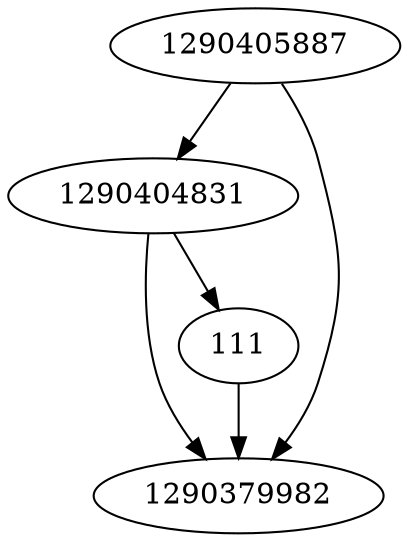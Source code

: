 strict digraph  {
1290404831;
1290405887;
1290379982;
111;
1290404831 -> 111;
1290404831 -> 1290379982;
1290405887 -> 1290379982;
1290405887 -> 1290404831;
111 -> 1290379982;
}
